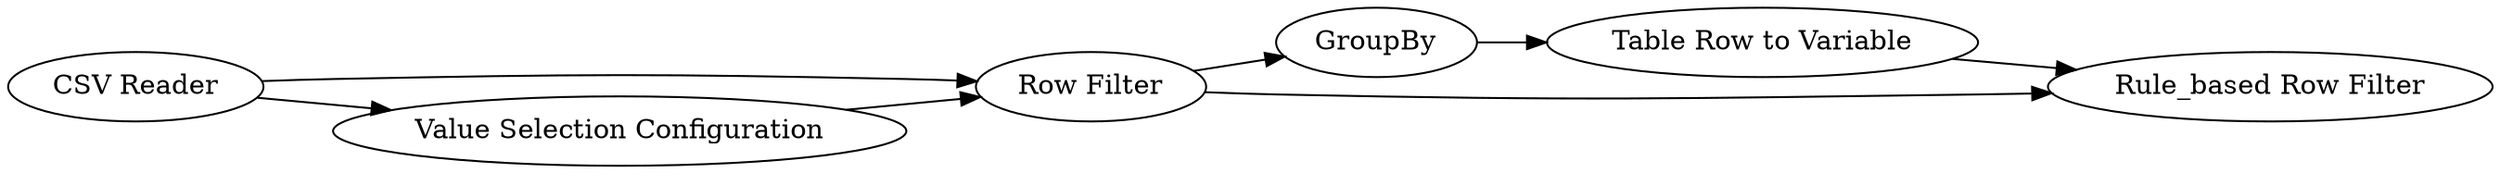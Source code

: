 digraph {
	4 -> 5
	3 -> 4
	5 -> 6
	1 -> 2
	2 -> 3
	1 -> 3
	3 -> 6
	5 [label="Table Row to Variable"]
	1 [label="CSV Reader"]
	4 [label=GroupBy]
	6 [label="Rule_based Row Filter"]
	3 [label="Row Filter"]
	2 [label="Value Selection Configuration"]
	rankdir=LR
}
